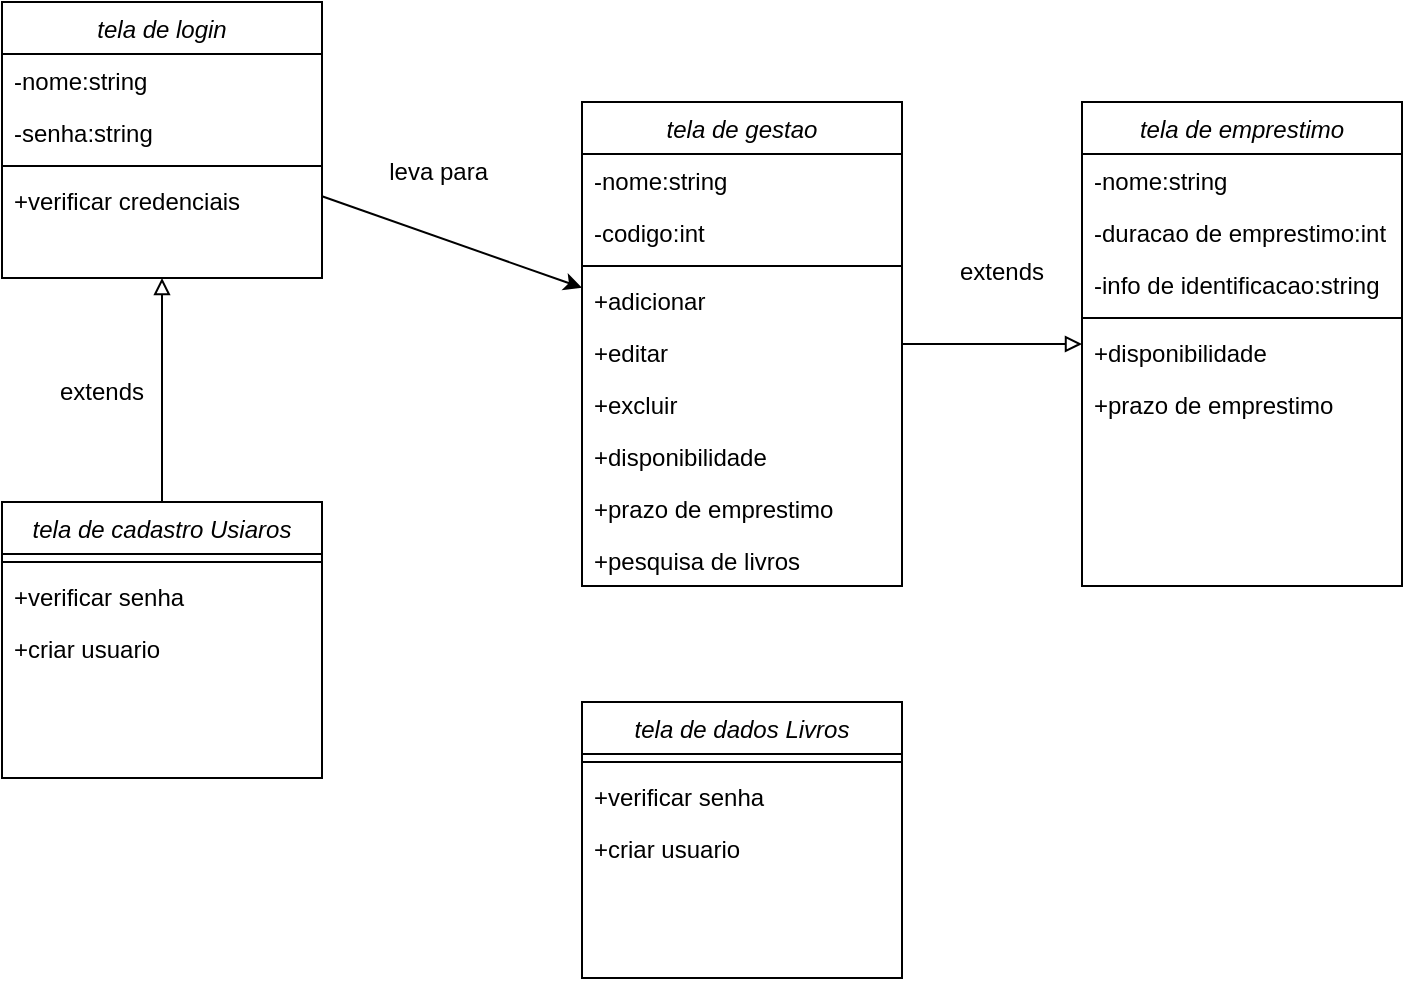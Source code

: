 <mxfile version="24.2.5" type="github">
  <diagram id="C5RBs43oDa-KdzZeNtuy" name="Page-1">
    <mxGraphModel dx="603" dy="326" grid="1" gridSize="10" guides="1" tooltips="1" connect="1" arrows="1" fold="1" page="1" pageScale="1" pageWidth="827" pageHeight="1169" math="0" shadow="0">
      <root>
        <mxCell id="WIyWlLk6GJQsqaUBKTNV-0" />
        <mxCell id="WIyWlLk6GJQsqaUBKTNV-1" parent="WIyWlLk6GJQsqaUBKTNV-0" />
        <mxCell id="B1wBlmS9HVqavt_sbmlQ-0" value="tela de gestao" style="swimlane;fontStyle=2;align=center;verticalAlign=top;childLayout=stackLayout;horizontal=1;startSize=26;horizontalStack=0;resizeParent=1;resizeLast=0;collapsible=1;marginBottom=0;rounded=0;shadow=0;strokeWidth=1;" vertex="1" parent="WIyWlLk6GJQsqaUBKTNV-1">
          <mxGeometry x="340" y="120" width="160" height="242" as="geometry">
            <mxRectangle x="230" y="140" width="160" height="26" as="alternateBounds" />
          </mxGeometry>
        </mxCell>
        <mxCell id="B1wBlmS9HVqavt_sbmlQ-1" value="-nome:string" style="text;align=left;verticalAlign=top;spacingLeft=4;spacingRight=4;overflow=hidden;rotatable=0;points=[[0,0.5],[1,0.5]];portConstraint=eastwest;" vertex="1" parent="B1wBlmS9HVqavt_sbmlQ-0">
          <mxGeometry y="26" width="160" height="26" as="geometry" />
        </mxCell>
        <mxCell id="B1wBlmS9HVqavt_sbmlQ-2" value="-codigo:int" style="text;align=left;verticalAlign=top;spacingLeft=4;spacingRight=4;overflow=hidden;rotatable=0;points=[[0,0.5],[1,0.5]];portConstraint=eastwest;" vertex="1" parent="B1wBlmS9HVqavt_sbmlQ-0">
          <mxGeometry y="52" width="160" height="26" as="geometry" />
        </mxCell>
        <mxCell id="B1wBlmS9HVqavt_sbmlQ-3" value="" style="line;html=1;strokeWidth=1;align=left;verticalAlign=middle;spacingTop=-1;spacingLeft=3;spacingRight=3;rotatable=0;labelPosition=right;points=[];portConstraint=eastwest;" vertex="1" parent="B1wBlmS9HVqavt_sbmlQ-0">
          <mxGeometry y="78" width="160" height="8" as="geometry" />
        </mxCell>
        <mxCell id="B1wBlmS9HVqavt_sbmlQ-4" value="+adicionar" style="text;align=left;verticalAlign=top;spacingLeft=4;spacingRight=4;overflow=hidden;rotatable=0;points=[[0,0.5],[1,0.5]];portConstraint=eastwest;" vertex="1" parent="B1wBlmS9HVqavt_sbmlQ-0">
          <mxGeometry y="86" width="160" height="26" as="geometry" />
        </mxCell>
        <mxCell id="B1wBlmS9HVqavt_sbmlQ-5" value="+editar" style="text;align=left;verticalAlign=top;spacingLeft=4;spacingRight=4;overflow=hidden;rotatable=0;points=[[0,0.5],[1,0.5]];portConstraint=eastwest;" vertex="1" parent="B1wBlmS9HVqavt_sbmlQ-0">
          <mxGeometry y="112" width="160" height="26" as="geometry" />
        </mxCell>
        <mxCell id="B1wBlmS9HVqavt_sbmlQ-6" value="+excluir" style="text;align=left;verticalAlign=top;spacingLeft=4;spacingRight=4;overflow=hidden;rotatable=0;points=[[0,0.5],[1,0.5]];portConstraint=eastwest;" vertex="1" parent="B1wBlmS9HVqavt_sbmlQ-0">
          <mxGeometry y="138" width="160" height="26" as="geometry" />
        </mxCell>
        <mxCell id="B1wBlmS9HVqavt_sbmlQ-7" value="+disponibilidade" style="text;align=left;verticalAlign=top;spacingLeft=4;spacingRight=4;overflow=hidden;rotatable=0;points=[[0,0.5],[1,0.5]];portConstraint=eastwest;" vertex="1" parent="B1wBlmS9HVqavt_sbmlQ-0">
          <mxGeometry y="164" width="160" height="26" as="geometry" />
        </mxCell>
        <mxCell id="B1wBlmS9HVqavt_sbmlQ-8" value="+prazo de emprestimo" style="text;align=left;verticalAlign=top;spacingLeft=4;spacingRight=4;overflow=hidden;rotatable=0;points=[[0,0.5],[1,0.5]];portConstraint=eastwest;" vertex="1" parent="B1wBlmS9HVqavt_sbmlQ-0">
          <mxGeometry y="190" width="160" height="26" as="geometry" />
        </mxCell>
        <mxCell id="B1wBlmS9HVqavt_sbmlQ-9" value="+pesquisa de livros" style="text;align=left;verticalAlign=top;spacingLeft=4;spacingRight=4;overflow=hidden;rotatable=0;points=[[0,0.5],[1,0.5]];portConstraint=eastwest;" vertex="1" parent="B1wBlmS9HVqavt_sbmlQ-0">
          <mxGeometry y="216" width="160" height="26" as="geometry" />
        </mxCell>
        <mxCell id="B1wBlmS9HVqavt_sbmlQ-10" value="tela de login" style="swimlane;fontStyle=2;align=center;verticalAlign=top;childLayout=stackLayout;horizontal=1;startSize=26;horizontalStack=0;resizeParent=1;resizeLast=0;collapsible=1;marginBottom=0;rounded=0;shadow=0;strokeWidth=1;" vertex="1" parent="WIyWlLk6GJQsqaUBKTNV-1">
          <mxGeometry x="50" y="70" width="160" height="138" as="geometry">
            <mxRectangle x="230" y="140" width="160" height="26" as="alternateBounds" />
          </mxGeometry>
        </mxCell>
        <mxCell id="B1wBlmS9HVqavt_sbmlQ-11" value="-nome:string" style="text;align=left;verticalAlign=top;spacingLeft=4;spacingRight=4;overflow=hidden;rotatable=0;points=[[0,0.5],[1,0.5]];portConstraint=eastwest;" vertex="1" parent="B1wBlmS9HVqavt_sbmlQ-10">
          <mxGeometry y="26" width="160" height="26" as="geometry" />
        </mxCell>
        <mxCell id="B1wBlmS9HVqavt_sbmlQ-12" value="-senha:string" style="text;align=left;verticalAlign=top;spacingLeft=4;spacingRight=4;overflow=hidden;rotatable=0;points=[[0,0.5],[1,0.5]];portConstraint=eastwest;rounded=0;shadow=0;html=0;" vertex="1" parent="B1wBlmS9HVqavt_sbmlQ-10">
          <mxGeometry y="52" width="160" height="26" as="geometry" />
        </mxCell>
        <mxCell id="B1wBlmS9HVqavt_sbmlQ-13" value="" style="line;html=1;strokeWidth=1;align=left;verticalAlign=middle;spacingTop=-1;spacingLeft=3;spacingRight=3;rotatable=0;labelPosition=right;points=[];portConstraint=eastwest;" vertex="1" parent="B1wBlmS9HVqavt_sbmlQ-10">
          <mxGeometry y="78" width="160" height="8" as="geometry" />
        </mxCell>
        <mxCell id="B1wBlmS9HVqavt_sbmlQ-14" value="+verificar credenciais" style="text;align=left;verticalAlign=top;spacingLeft=4;spacingRight=4;overflow=hidden;rotatable=0;points=[[0,0.5],[1,0.5]];portConstraint=eastwest;" vertex="1" parent="B1wBlmS9HVqavt_sbmlQ-10">
          <mxGeometry y="86" width="160" height="26" as="geometry" />
        </mxCell>
        <mxCell id="B1wBlmS9HVqavt_sbmlQ-15" value="tela de emprestimo" style="swimlane;fontStyle=2;align=center;verticalAlign=top;childLayout=stackLayout;horizontal=1;startSize=26;horizontalStack=0;resizeParent=1;resizeLast=0;collapsible=1;marginBottom=0;rounded=0;shadow=0;strokeWidth=1;" vertex="1" parent="WIyWlLk6GJQsqaUBKTNV-1">
          <mxGeometry x="590" y="120" width="160" height="242" as="geometry">
            <mxRectangle x="230" y="140" width="160" height="26" as="alternateBounds" />
          </mxGeometry>
        </mxCell>
        <mxCell id="B1wBlmS9HVqavt_sbmlQ-16" value="-nome:string" style="text;align=left;verticalAlign=top;spacingLeft=4;spacingRight=4;overflow=hidden;rotatable=0;points=[[0,0.5],[1,0.5]];portConstraint=eastwest;" vertex="1" parent="B1wBlmS9HVqavt_sbmlQ-15">
          <mxGeometry y="26" width="160" height="26" as="geometry" />
        </mxCell>
        <mxCell id="B1wBlmS9HVqavt_sbmlQ-17" value="-duracao de emprestimo:int" style="text;align=left;verticalAlign=top;spacingLeft=4;spacingRight=4;overflow=hidden;rotatable=0;points=[[0,0.5],[1,0.5]];portConstraint=eastwest;" vertex="1" parent="B1wBlmS9HVqavt_sbmlQ-15">
          <mxGeometry y="52" width="160" height="26" as="geometry" />
        </mxCell>
        <mxCell id="B1wBlmS9HVqavt_sbmlQ-18" value="-info de identificacao:string" style="text;align=left;verticalAlign=top;spacingLeft=4;spacingRight=4;overflow=hidden;rotatable=0;points=[[0,0.5],[1,0.5]];portConstraint=eastwest;" vertex="1" parent="B1wBlmS9HVqavt_sbmlQ-15">
          <mxGeometry y="78" width="160" height="26" as="geometry" />
        </mxCell>
        <mxCell id="B1wBlmS9HVqavt_sbmlQ-19" value="" style="line;html=1;strokeWidth=1;align=left;verticalAlign=middle;spacingTop=-1;spacingLeft=3;spacingRight=3;rotatable=0;labelPosition=right;points=[];portConstraint=eastwest;" vertex="1" parent="B1wBlmS9HVqavt_sbmlQ-15">
          <mxGeometry y="104" width="160" height="8" as="geometry" />
        </mxCell>
        <mxCell id="B1wBlmS9HVqavt_sbmlQ-20" value="+disponibilidade" style="text;align=left;verticalAlign=top;spacingLeft=4;spacingRight=4;overflow=hidden;rotatable=0;points=[[0,0.5],[1,0.5]];portConstraint=eastwest;" vertex="1" parent="B1wBlmS9HVqavt_sbmlQ-15">
          <mxGeometry y="112" width="160" height="26" as="geometry" />
        </mxCell>
        <mxCell id="B1wBlmS9HVqavt_sbmlQ-21" value="+prazo de emprestimo" style="text;align=left;verticalAlign=top;spacingLeft=4;spacingRight=4;overflow=hidden;rotatable=0;points=[[0,0.5],[1,0.5]];portConstraint=eastwest;" vertex="1" parent="B1wBlmS9HVqavt_sbmlQ-15">
          <mxGeometry y="138" width="160" height="26" as="geometry" />
        </mxCell>
        <mxCell id="B1wBlmS9HVqavt_sbmlQ-22" value="tela de cadastro Usiaros" style="swimlane;fontStyle=2;align=center;verticalAlign=top;childLayout=stackLayout;horizontal=1;startSize=26;horizontalStack=0;resizeParent=1;resizeLast=0;collapsible=1;marginBottom=0;rounded=0;shadow=0;strokeWidth=1;" vertex="1" parent="WIyWlLk6GJQsqaUBKTNV-1">
          <mxGeometry x="50" y="320" width="160" height="138" as="geometry">
            <mxRectangle x="230" y="140" width="160" height="26" as="alternateBounds" />
          </mxGeometry>
        </mxCell>
        <mxCell id="B1wBlmS9HVqavt_sbmlQ-23" value="" style="line;html=1;strokeWidth=1;align=left;verticalAlign=middle;spacingTop=-1;spacingLeft=3;spacingRight=3;rotatable=0;labelPosition=right;points=[];portConstraint=eastwest;" vertex="1" parent="B1wBlmS9HVqavt_sbmlQ-22">
          <mxGeometry y="26" width="160" height="8" as="geometry" />
        </mxCell>
        <mxCell id="B1wBlmS9HVqavt_sbmlQ-24" value="+verificar senha" style="text;align=left;verticalAlign=top;spacingLeft=4;spacingRight=4;overflow=hidden;rotatable=0;points=[[0,0.5],[1,0.5]];portConstraint=eastwest;" vertex="1" parent="B1wBlmS9HVqavt_sbmlQ-22">
          <mxGeometry y="34" width="160" height="26" as="geometry" />
        </mxCell>
        <mxCell id="B1wBlmS9HVqavt_sbmlQ-25" value="+criar usuario" style="text;align=left;verticalAlign=top;spacingLeft=4;spacingRight=4;overflow=hidden;rotatable=0;points=[[0,0.5],[1,0.5]];portConstraint=eastwest;" vertex="1" parent="B1wBlmS9HVqavt_sbmlQ-22">
          <mxGeometry y="60" width="160" height="26" as="geometry" />
        </mxCell>
        <mxCell id="B1wBlmS9HVqavt_sbmlQ-26" value="" style="endArrow=block;html=1;rounded=0;endFill=0;" edge="1" parent="WIyWlLk6GJQsqaUBKTNV-1" source="B1wBlmS9HVqavt_sbmlQ-22" target="B1wBlmS9HVqavt_sbmlQ-10">
          <mxGeometry width="50" height="50" relative="1" as="geometry">
            <mxPoint x="390" y="320" as="sourcePoint" />
            <mxPoint x="440" y="270" as="targetPoint" />
          </mxGeometry>
        </mxCell>
        <mxCell id="B1wBlmS9HVqavt_sbmlQ-27" value="extends" style="text;html=1;align=center;verticalAlign=middle;whiteSpace=wrap;rounded=0;" vertex="1" parent="WIyWlLk6GJQsqaUBKTNV-1">
          <mxGeometry x="70" y="250" width="60" height="30" as="geometry" />
        </mxCell>
        <mxCell id="B1wBlmS9HVqavt_sbmlQ-28" value="" style="endArrow=block;html=1;rounded=0;endFill=0;" edge="1" parent="WIyWlLk6GJQsqaUBKTNV-1" source="B1wBlmS9HVqavt_sbmlQ-0" target="B1wBlmS9HVqavt_sbmlQ-15">
          <mxGeometry width="50" height="50" relative="1" as="geometry">
            <mxPoint x="140" y="330" as="sourcePoint" />
            <mxPoint x="140" y="218" as="targetPoint" />
          </mxGeometry>
        </mxCell>
        <mxCell id="B1wBlmS9HVqavt_sbmlQ-29" value="extends" style="text;html=1;align=center;verticalAlign=middle;whiteSpace=wrap;rounded=0;" vertex="1" parent="WIyWlLk6GJQsqaUBKTNV-1">
          <mxGeometry x="520" y="190" width="60" height="30" as="geometry" />
        </mxCell>
        <mxCell id="B1wBlmS9HVqavt_sbmlQ-30" value="" style="endArrow=classic;html=1;rounded=0;" edge="1" parent="WIyWlLk6GJQsqaUBKTNV-1" source="B1wBlmS9HVqavt_sbmlQ-10" target="B1wBlmS9HVqavt_sbmlQ-0">
          <mxGeometry width="50" height="50" relative="1" as="geometry">
            <mxPoint x="390" y="320" as="sourcePoint" />
            <mxPoint x="440" y="270" as="targetPoint" />
          </mxGeometry>
        </mxCell>
        <mxCell id="B1wBlmS9HVqavt_sbmlQ-31" value="leva para&amp;nbsp;" style="text;html=1;align=center;verticalAlign=middle;whiteSpace=wrap;rounded=0;" vertex="1" parent="WIyWlLk6GJQsqaUBKTNV-1">
          <mxGeometry x="240" y="140" width="60" height="30" as="geometry" />
        </mxCell>
        <mxCell id="B1wBlmS9HVqavt_sbmlQ-32" value="tela de dados Livros" style="swimlane;fontStyle=2;align=center;verticalAlign=top;childLayout=stackLayout;horizontal=1;startSize=26;horizontalStack=0;resizeParent=1;resizeLast=0;collapsible=1;marginBottom=0;rounded=0;shadow=0;strokeWidth=1;" vertex="1" parent="WIyWlLk6GJQsqaUBKTNV-1">
          <mxGeometry x="340" y="420" width="160" height="138" as="geometry">
            <mxRectangle x="230" y="140" width="160" height="26" as="alternateBounds" />
          </mxGeometry>
        </mxCell>
        <mxCell id="B1wBlmS9HVqavt_sbmlQ-33" value="" style="line;html=1;strokeWidth=1;align=left;verticalAlign=middle;spacingTop=-1;spacingLeft=3;spacingRight=3;rotatable=0;labelPosition=right;points=[];portConstraint=eastwest;" vertex="1" parent="B1wBlmS9HVqavt_sbmlQ-32">
          <mxGeometry y="26" width="160" height="8" as="geometry" />
        </mxCell>
        <mxCell id="B1wBlmS9HVqavt_sbmlQ-34" value="+verificar senha" style="text;align=left;verticalAlign=top;spacingLeft=4;spacingRight=4;overflow=hidden;rotatable=0;points=[[0,0.5],[1,0.5]];portConstraint=eastwest;" vertex="1" parent="B1wBlmS9HVqavt_sbmlQ-32">
          <mxGeometry y="34" width="160" height="26" as="geometry" />
        </mxCell>
        <mxCell id="B1wBlmS9HVqavt_sbmlQ-35" value="+criar usuario" style="text;align=left;verticalAlign=top;spacingLeft=4;spacingRight=4;overflow=hidden;rotatable=0;points=[[0,0.5],[1,0.5]];portConstraint=eastwest;" vertex="1" parent="B1wBlmS9HVqavt_sbmlQ-32">
          <mxGeometry y="60" width="160" height="26" as="geometry" />
        </mxCell>
      </root>
    </mxGraphModel>
  </diagram>
</mxfile>
